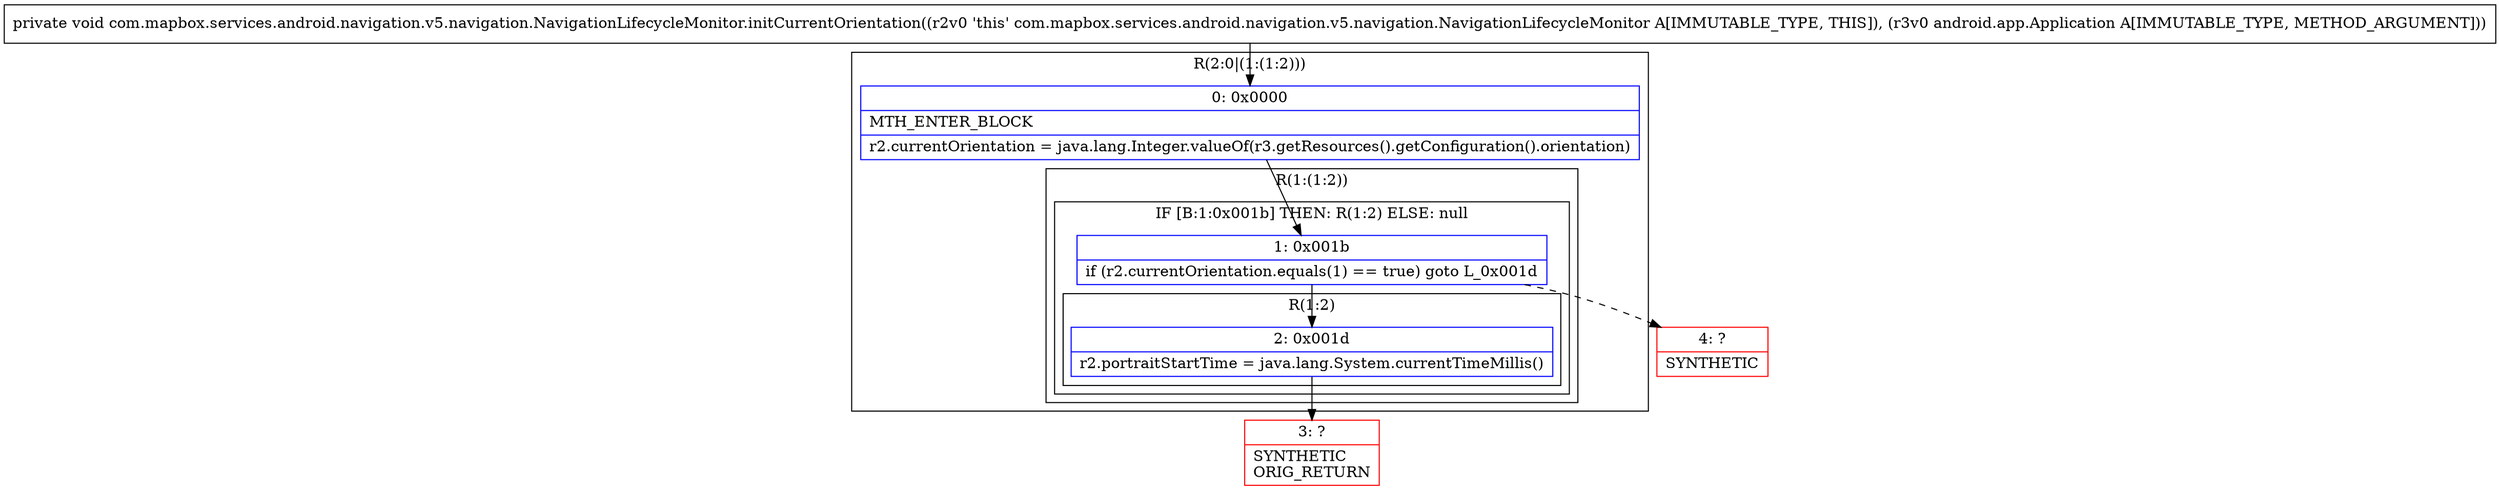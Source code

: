 digraph "CFG forcom.mapbox.services.android.navigation.v5.navigation.NavigationLifecycleMonitor.initCurrentOrientation(Landroid\/app\/Application;)V" {
subgraph cluster_Region_2047510830 {
label = "R(2:0|(1:(1:2)))";
node [shape=record,color=blue];
Node_0 [shape=record,label="{0\:\ 0x0000|MTH_ENTER_BLOCK\l|r2.currentOrientation = java.lang.Integer.valueOf(r3.getResources().getConfiguration().orientation)\l}"];
subgraph cluster_Region_219007556 {
label = "R(1:(1:2))";
node [shape=record,color=blue];
subgraph cluster_IfRegion_1751161168 {
label = "IF [B:1:0x001b] THEN: R(1:2) ELSE: null";
node [shape=record,color=blue];
Node_1 [shape=record,label="{1\:\ 0x001b|if (r2.currentOrientation.equals(1) == true) goto L_0x001d\l}"];
subgraph cluster_Region_708833258 {
label = "R(1:2)";
node [shape=record,color=blue];
Node_2 [shape=record,label="{2\:\ 0x001d|r2.portraitStartTime = java.lang.System.currentTimeMillis()\l}"];
}
}
}
}
Node_3 [shape=record,color=red,label="{3\:\ ?|SYNTHETIC\lORIG_RETURN\l}"];
Node_4 [shape=record,color=red,label="{4\:\ ?|SYNTHETIC\l}"];
MethodNode[shape=record,label="{private void com.mapbox.services.android.navigation.v5.navigation.NavigationLifecycleMonitor.initCurrentOrientation((r2v0 'this' com.mapbox.services.android.navigation.v5.navigation.NavigationLifecycleMonitor A[IMMUTABLE_TYPE, THIS]), (r3v0 android.app.Application A[IMMUTABLE_TYPE, METHOD_ARGUMENT])) }"];
MethodNode -> Node_0;
Node_0 -> Node_1;
Node_1 -> Node_2;
Node_1 -> Node_4[style=dashed];
Node_2 -> Node_3;
}

